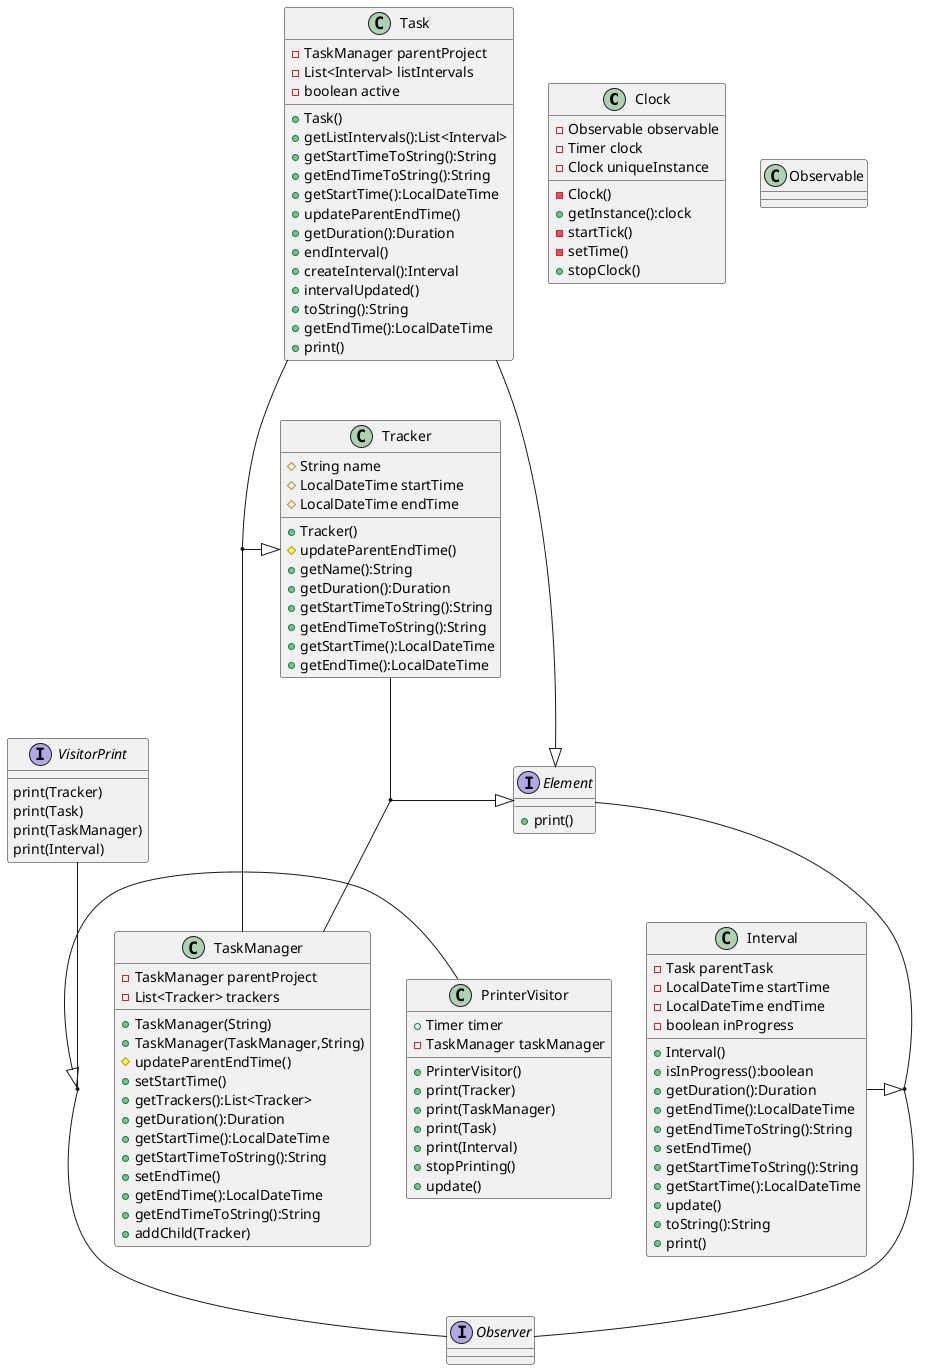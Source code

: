 @startuml
class Clock{
-Observable observable
-Timer clock
-Clock uniqueInstance
-Clock()
+getInstance():clock
-startTick()
-setTime()
+stopClock()
}

interface Element{
+print()
}

interface VisitorPrint{
print(Tracker)
print(Task)
print(TaskManager)
print(Interval)
}

class Interval{
-Task parentTask
-LocalDateTime startTime
-LocalDateTime endTime
-boolean inProgress
+Interval()
+isInProgress():boolean
+getDuration():Duration
+getEndTime():LocalDateTime
+getEndTimeToString():String
+setEndTime()
+getStartTimeToString():String
+getStartTime():LocalDateTime
+update()
+toString():String
+print()
}

class PrinterVisitor{
+Timer timer
-TaskManager taskManager
+PrinterVisitor()
+print(Tracker)
+print(TaskManager)
+print(Task)
+print(Interval)
+stopPrinting()
+update()
}

class Task{
-TaskManager parentProject
-List<Interval> listIntervals
-boolean active
+Task()
+getListIntervals():List<Interval>
+getStartTimeToString():String
+getEndTimeToString():String
+getStartTime():LocalDateTime
+updateParentEndTime()
+getDuration():Duration
+endInterval()
+createInterval():Interval
+intervalUpdated()
+toString():String
+getEndTime():LocalDateTime
+print()
}

class TaskManager{
-TaskManager parentProject
-List<Tracker> trackers
+TaskManager(String)
+TaskManager(TaskManager,String)
#updateParentEndTime()
+setStartTime()
+getTrackers():List<Tracker>
+getDuration():Duration
+getStartTime():LocalDateTime
+getStartTimeToString():String
+setEndTime()
+getEndTime():LocalDateTime
+getEndTimeToString():String
+addChild(Tracker)
}

class Tracker{
#String name
#LocalDateTime startTime
#LocalDateTime endTime
+Tracker()
#updateParentEndTime()
+getName():String
+getDuration():Duration
+getStartTimeToString():String
+getEndTimeToString():String
+getStartTime():LocalDateTime
+getEndTime():LocalDateTime
}

interface Observer

class Observable

Interval --|> (Element,Observer)
(Tracker,TaskManager) --|> Element
Task --|> Element
(Task,TaskManager)--|>Tracker
PrinterVisitor--|>(VisitorPrint,Observer)


@enduml